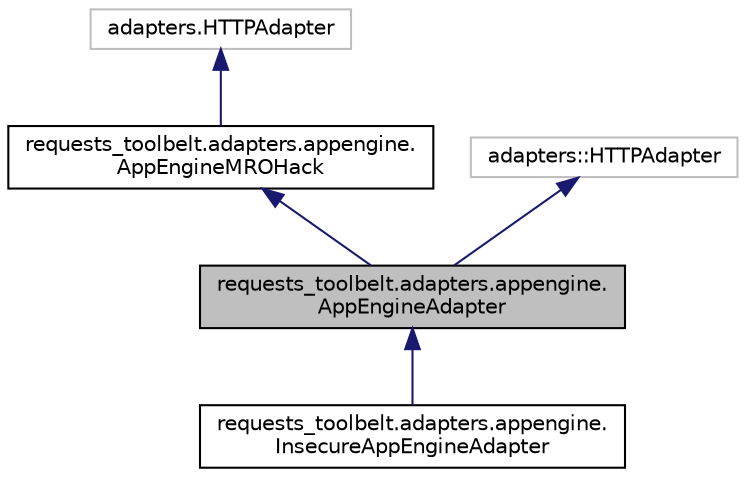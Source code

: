 digraph "requests_toolbelt.adapters.appengine.AppEngineAdapter"
{
 // LATEX_PDF_SIZE
  edge [fontname="Helvetica",fontsize="10",labelfontname="Helvetica",labelfontsize="10"];
  node [fontname="Helvetica",fontsize="10",shape=record];
  Node1 [label="requests_toolbelt.adapters.appengine.\lAppEngineAdapter",height=0.2,width=0.4,color="black", fillcolor="grey75", style="filled", fontcolor="black",tooltip=" "];
  Node2 -> Node1 [dir="back",color="midnightblue",fontsize="10",style="solid",fontname="Helvetica"];
  Node2 [label="requests_toolbelt.adapters.appengine.\lAppEngineMROHack",height=0.2,width=0.4,color="black", fillcolor="white", style="filled",URL="$classrequests__toolbelt_1_1adapters_1_1appengine_1_1AppEngineMROHack.html",tooltip=" "];
  Node3 -> Node2 [dir="back",color="midnightblue",fontsize="10",style="solid",fontname="Helvetica"];
  Node3 [label="adapters.HTTPAdapter",height=0.2,width=0.4,color="grey75", fillcolor="white", style="filled",tooltip=" "];
  Node4 -> Node1 [dir="back",color="midnightblue",fontsize="10",style="solid",fontname="Helvetica"];
  Node4 [label="adapters::HTTPAdapter",height=0.2,width=0.4,color="grey75", fillcolor="white", style="filled",tooltip=" "];
  Node1 -> Node5 [dir="back",color="midnightblue",fontsize="10",style="solid",fontname="Helvetica"];
  Node5 [label="requests_toolbelt.adapters.appengine.\lInsecureAppEngineAdapter",height=0.2,width=0.4,color="black", fillcolor="white", style="filled",URL="$classrequests__toolbelt_1_1adapters_1_1appengine_1_1InsecureAppEngineAdapter.html",tooltip=" "];
}
